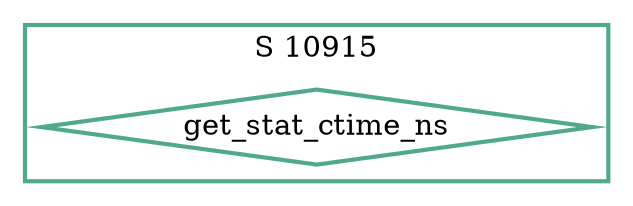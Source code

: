 digraph G {
  ratio=0.500000;
  "UV get_stat_ctime_ns (10915)" [shape=diamond, label="get_stat_ctime_ns",
                                  color="#50A890", style=bold];
  
  subgraph cluster_10915 { label="S 10915";
    color="#50A890";
    style=bold;
    "UV get_stat_ctime_ns (10915)"; };
  
  
  }